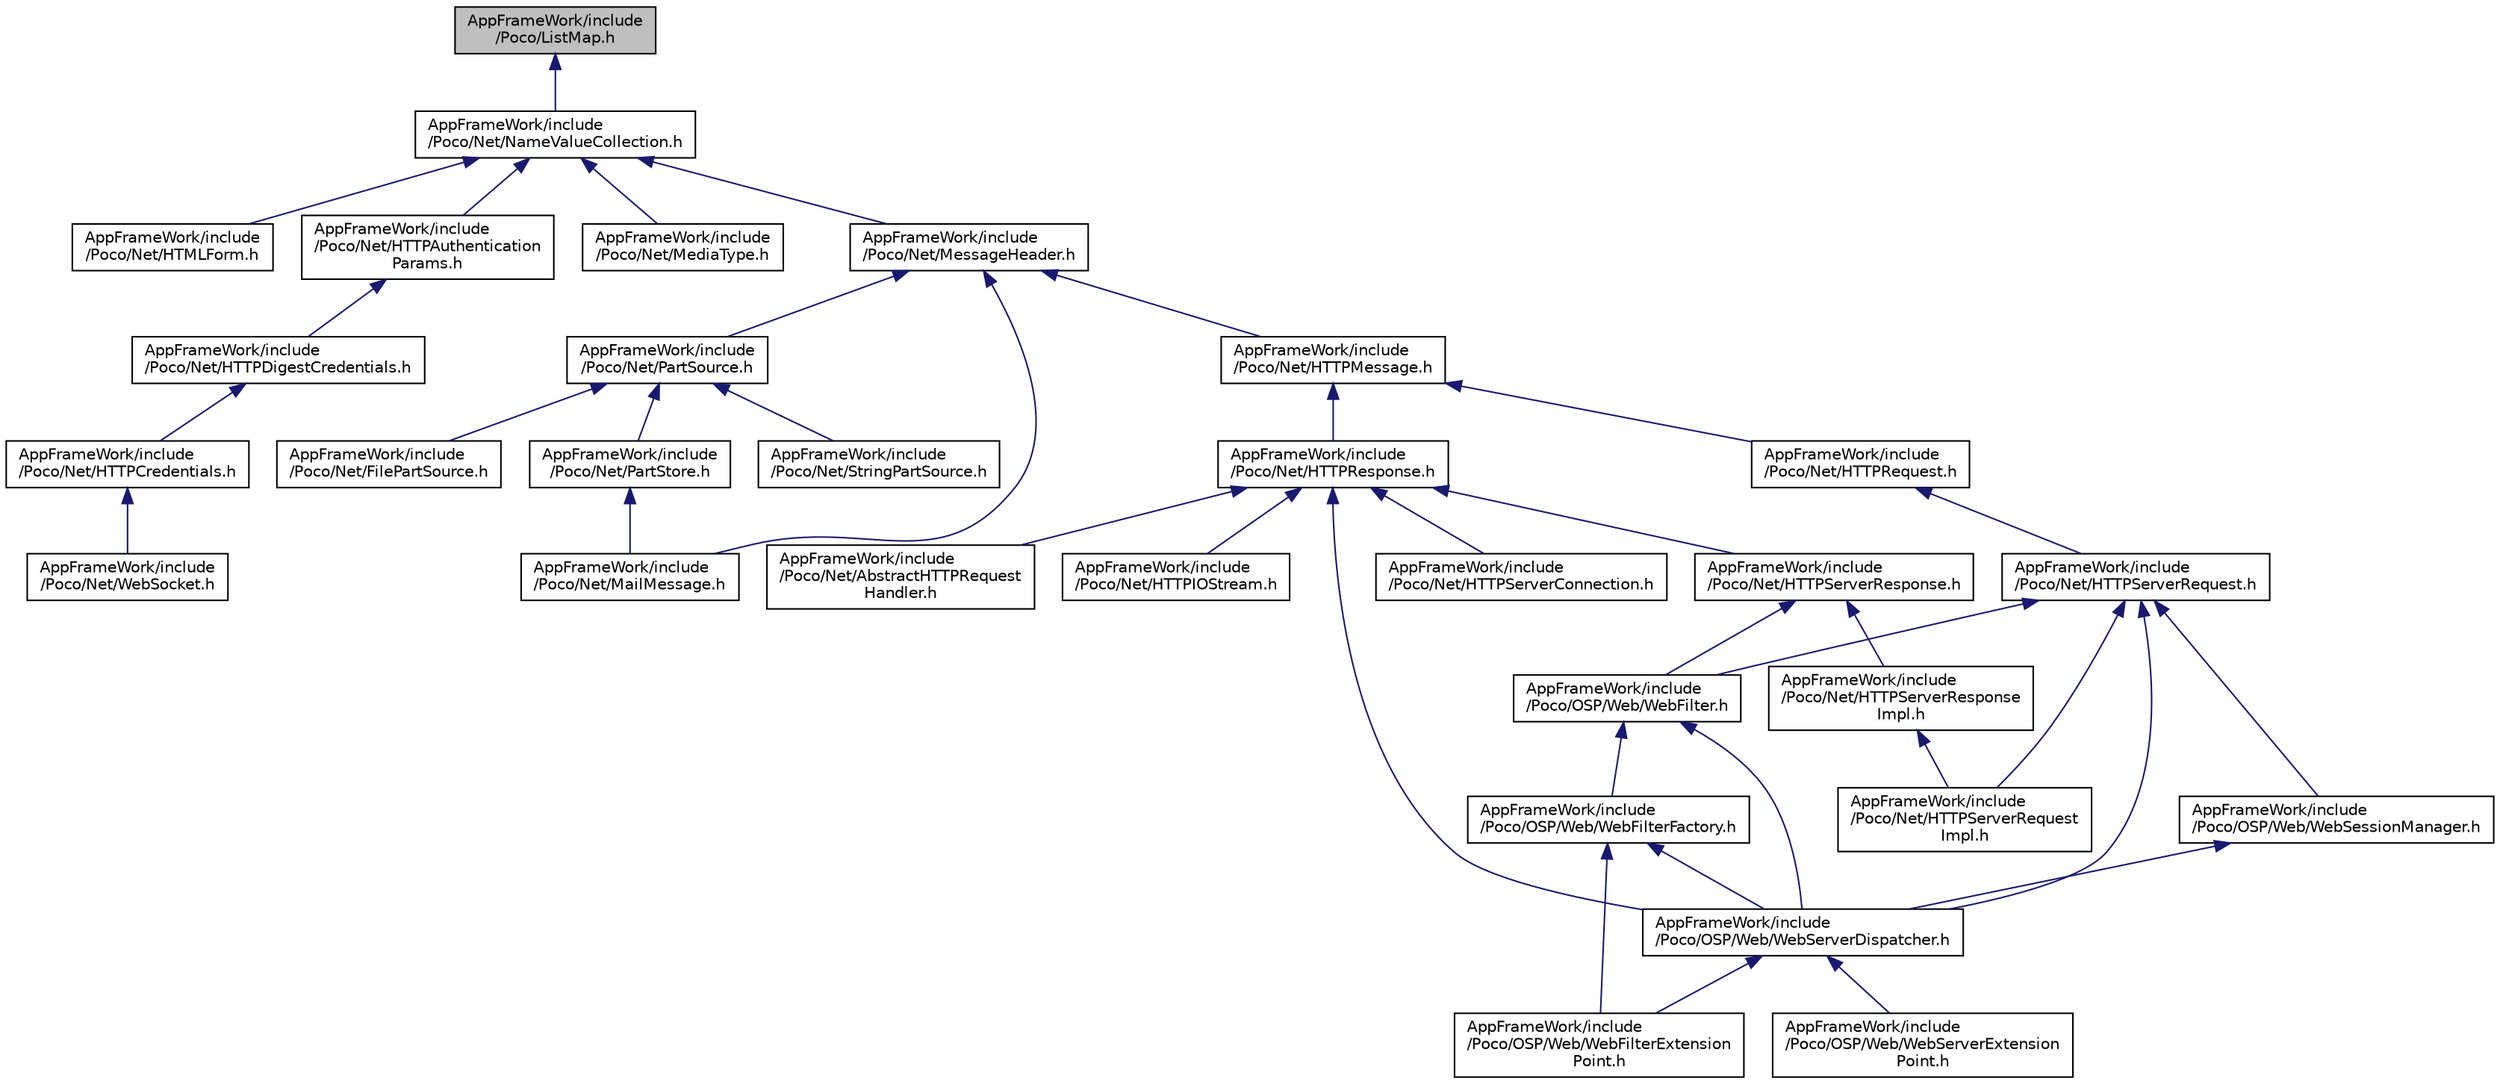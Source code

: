 digraph "AppFrameWork/include/Poco/ListMap.h"
{
 // LATEX_PDF_SIZE
  edge [fontname="Helvetica",fontsize="10",labelfontname="Helvetica",labelfontsize="10"];
  node [fontname="Helvetica",fontsize="10",shape=record];
  Node1 [label="AppFrameWork/include\l/Poco/ListMap.h",height=0.2,width=0.4,color="black", fillcolor="grey75", style="filled", fontcolor="black",tooltip=" "];
  Node1 -> Node2 [dir="back",color="midnightblue",fontsize="10",style="solid"];
  Node2 [label="AppFrameWork/include\l/Poco/Net/NameValueCollection.h",height=0.2,width=0.4,color="black", fillcolor="white", style="filled",URL="$NameValueCollection_8h.html",tooltip=" "];
  Node2 -> Node3 [dir="back",color="midnightblue",fontsize="10",style="solid"];
  Node3 [label="AppFrameWork/include\l/Poco/Net/HTMLForm.h",height=0.2,width=0.4,color="black", fillcolor="white", style="filled",URL="$HTMLForm_8h.html",tooltip=" "];
  Node2 -> Node4 [dir="back",color="midnightblue",fontsize="10",style="solid"];
  Node4 [label="AppFrameWork/include\l/Poco/Net/HTTPAuthentication\lParams.h",height=0.2,width=0.4,color="black", fillcolor="white", style="filled",URL="$HTTPAuthenticationParams_8h.html",tooltip=" "];
  Node4 -> Node5 [dir="back",color="midnightblue",fontsize="10",style="solid"];
  Node5 [label="AppFrameWork/include\l/Poco/Net/HTTPDigestCredentials.h",height=0.2,width=0.4,color="black", fillcolor="white", style="filled",URL="$HTTPDigestCredentials_8h.html",tooltip=" "];
  Node5 -> Node6 [dir="back",color="midnightblue",fontsize="10",style="solid"];
  Node6 [label="AppFrameWork/include\l/Poco/Net/HTTPCredentials.h",height=0.2,width=0.4,color="black", fillcolor="white", style="filled",URL="$HTTPCredentials_8h.html",tooltip=" "];
  Node6 -> Node7 [dir="back",color="midnightblue",fontsize="10",style="solid"];
  Node7 [label="AppFrameWork/include\l/Poco/Net/WebSocket.h",height=0.2,width=0.4,color="black", fillcolor="white", style="filled",URL="$WebSocket_8h.html",tooltip=" "];
  Node2 -> Node8 [dir="back",color="midnightblue",fontsize="10",style="solid"];
  Node8 [label="AppFrameWork/include\l/Poco/Net/MediaType.h",height=0.2,width=0.4,color="black", fillcolor="white", style="filled",URL="$MediaType_8h.html",tooltip=" "];
  Node2 -> Node9 [dir="back",color="midnightblue",fontsize="10",style="solid"];
  Node9 [label="AppFrameWork/include\l/Poco/Net/MessageHeader.h",height=0.2,width=0.4,color="black", fillcolor="white", style="filled",URL="$MessageHeader_8h.html",tooltip=" "];
  Node9 -> Node10 [dir="back",color="midnightblue",fontsize="10",style="solid"];
  Node10 [label="AppFrameWork/include\l/Poco/Net/HTTPMessage.h",height=0.2,width=0.4,color="black", fillcolor="white", style="filled",URL="$HTTPMessage_8h.html",tooltip=" "];
  Node10 -> Node11 [dir="back",color="midnightblue",fontsize="10",style="solid"];
  Node11 [label="AppFrameWork/include\l/Poco/Net/HTTPRequest.h",height=0.2,width=0.4,color="black", fillcolor="white", style="filled",URL="$HTTPRequest_8h.html",tooltip=" "];
  Node11 -> Node12 [dir="back",color="midnightblue",fontsize="10",style="solid"];
  Node12 [label="AppFrameWork/include\l/Poco/Net/HTTPServerRequest.h",height=0.2,width=0.4,color="black", fillcolor="white", style="filled",URL="$HTTPServerRequest_8h.html",tooltip=" "];
  Node12 -> Node13 [dir="back",color="midnightblue",fontsize="10",style="solid"];
  Node13 [label="AppFrameWork/include\l/Poco/Net/HTTPServerRequest\lImpl.h",height=0.2,width=0.4,color="black", fillcolor="white", style="filled",URL="$HTTPServerRequestImpl_8h.html",tooltip=" "];
  Node12 -> Node14 [dir="back",color="midnightblue",fontsize="10",style="solid"];
  Node14 [label="AppFrameWork/include\l/Poco/OSP/Web/WebFilter.h",height=0.2,width=0.4,color="black", fillcolor="white", style="filled",URL="$WebFilter_8h.html",tooltip=" "];
  Node14 -> Node15 [dir="back",color="midnightblue",fontsize="10",style="solid"];
  Node15 [label="AppFrameWork/include\l/Poco/OSP/Web/WebFilterFactory.h",height=0.2,width=0.4,color="black", fillcolor="white", style="filled",URL="$WebFilterFactory_8h.html",tooltip=" "];
  Node15 -> Node16 [dir="back",color="midnightblue",fontsize="10",style="solid"];
  Node16 [label="AppFrameWork/include\l/Poco/OSP/Web/WebFilterExtension\lPoint.h",height=0.2,width=0.4,color="black", fillcolor="white", style="filled",URL="$WebFilterExtensionPoint_8h.html",tooltip=" "];
  Node15 -> Node17 [dir="back",color="midnightblue",fontsize="10",style="solid"];
  Node17 [label="AppFrameWork/include\l/Poco/OSP/Web/WebServerDispatcher.h",height=0.2,width=0.4,color="black", fillcolor="white", style="filled",URL="$WebServerDispatcher_8h.html",tooltip=" "];
  Node17 -> Node16 [dir="back",color="midnightblue",fontsize="10",style="solid"];
  Node17 -> Node18 [dir="back",color="midnightblue",fontsize="10",style="solid"];
  Node18 [label="AppFrameWork/include\l/Poco/OSP/Web/WebServerExtension\lPoint.h",height=0.2,width=0.4,color="black", fillcolor="white", style="filled",URL="$WebServerExtensionPoint_8h.html",tooltip=" "];
  Node14 -> Node17 [dir="back",color="midnightblue",fontsize="10",style="solid"];
  Node12 -> Node17 [dir="back",color="midnightblue",fontsize="10",style="solid"];
  Node12 -> Node19 [dir="back",color="midnightblue",fontsize="10",style="solid"];
  Node19 [label="AppFrameWork/include\l/Poco/OSP/Web/WebSessionManager.h",height=0.2,width=0.4,color="black", fillcolor="white", style="filled",URL="$WebSessionManager_8h.html",tooltip=" "];
  Node19 -> Node17 [dir="back",color="midnightblue",fontsize="10",style="solid"];
  Node10 -> Node20 [dir="back",color="midnightblue",fontsize="10",style="solid"];
  Node20 [label="AppFrameWork/include\l/Poco/Net/HTTPResponse.h",height=0.2,width=0.4,color="black", fillcolor="white", style="filled",URL="$HTTPResponse_8h.html",tooltip=" "];
  Node20 -> Node21 [dir="back",color="midnightblue",fontsize="10",style="solid"];
  Node21 [label="AppFrameWork/include\l/Poco/Net/AbstractHTTPRequest\lHandler.h",height=0.2,width=0.4,color="black", fillcolor="white", style="filled",URL="$AbstractHTTPRequestHandler_8h.html",tooltip=" "];
  Node20 -> Node22 [dir="back",color="midnightblue",fontsize="10",style="solid"];
  Node22 [label="AppFrameWork/include\l/Poco/Net/HTTPIOStream.h",height=0.2,width=0.4,color="black", fillcolor="white", style="filled",URL="$HTTPIOStream_8h.html",tooltip=" "];
  Node20 -> Node23 [dir="back",color="midnightblue",fontsize="10",style="solid"];
  Node23 [label="AppFrameWork/include\l/Poco/Net/HTTPServerConnection.h",height=0.2,width=0.4,color="black", fillcolor="white", style="filled",URL="$HTTPServerConnection_8h.html",tooltip=" "];
  Node20 -> Node24 [dir="back",color="midnightblue",fontsize="10",style="solid"];
  Node24 [label="AppFrameWork/include\l/Poco/Net/HTTPServerResponse.h",height=0.2,width=0.4,color="black", fillcolor="white", style="filled",URL="$HTTPServerResponse_8h.html",tooltip=" "];
  Node24 -> Node25 [dir="back",color="midnightblue",fontsize="10",style="solid"];
  Node25 [label="AppFrameWork/include\l/Poco/Net/HTTPServerResponse\lImpl.h",height=0.2,width=0.4,color="black", fillcolor="white", style="filled",URL="$HTTPServerResponseImpl_8h.html",tooltip=" "];
  Node25 -> Node13 [dir="back",color="midnightblue",fontsize="10",style="solid"];
  Node24 -> Node14 [dir="back",color="midnightblue",fontsize="10",style="solid"];
  Node20 -> Node17 [dir="back",color="midnightblue",fontsize="10",style="solid"];
  Node9 -> Node26 [dir="back",color="midnightblue",fontsize="10",style="solid"];
  Node26 [label="AppFrameWork/include\l/Poco/Net/MailMessage.h",height=0.2,width=0.4,color="black", fillcolor="white", style="filled",URL="$MailMessage_8h.html",tooltip=" "];
  Node9 -> Node27 [dir="back",color="midnightblue",fontsize="10",style="solid"];
  Node27 [label="AppFrameWork/include\l/Poco/Net/PartSource.h",height=0.2,width=0.4,color="black", fillcolor="white", style="filled",URL="$PartSource_8h.html",tooltip=" "];
  Node27 -> Node28 [dir="back",color="midnightblue",fontsize="10",style="solid"];
  Node28 [label="AppFrameWork/include\l/Poco/Net/FilePartSource.h",height=0.2,width=0.4,color="black", fillcolor="white", style="filled",URL="$FilePartSource_8h.html",tooltip=" "];
  Node27 -> Node29 [dir="back",color="midnightblue",fontsize="10",style="solid"];
  Node29 [label="AppFrameWork/include\l/Poco/Net/PartStore.h",height=0.2,width=0.4,color="black", fillcolor="white", style="filled",URL="$PartStore_8h.html",tooltip=" "];
  Node29 -> Node26 [dir="back",color="midnightblue",fontsize="10",style="solid"];
  Node27 -> Node30 [dir="back",color="midnightblue",fontsize="10",style="solid"];
  Node30 [label="AppFrameWork/include\l/Poco/Net/StringPartSource.h",height=0.2,width=0.4,color="black", fillcolor="white", style="filled",URL="$StringPartSource_8h.html",tooltip=" "];
}
